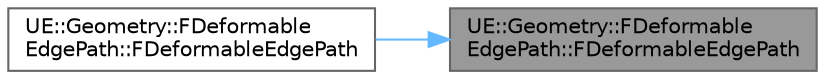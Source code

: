 digraph "UE::Geometry::FDeformableEdgePath::FDeformableEdgePath"
{
 // INTERACTIVE_SVG=YES
 // LATEX_PDF_SIZE
  bgcolor="transparent";
  edge [fontname=Helvetica,fontsize=10,labelfontname=Helvetica,labelfontsize=10];
  node [fontname=Helvetica,fontsize=10,shape=box,height=0.2,width=0.4];
  rankdir="RL";
  Node1 [id="Node000001",label="UE::Geometry::FDeformable\lEdgePath::FDeformableEdgePath",height=0.2,width=0.4,color="gray40", fillcolor="grey60", style="filled", fontcolor="black",tooltip="Constructor assumes the directed segments are ordered from tail (at index 0) to head."];
  Node1 -> Node2 [id="edge1_Node000001_Node000002",dir="back",color="steelblue1",style="solid",tooltip=" "];
  Node2 [id="Node000002",label="UE::Geometry::FDeformable\lEdgePath::FDeformableEdgePath",height=0.2,width=0.4,color="grey40", fillcolor="white", style="filled",URL="$d2/d79/classUE_1_1Geometry_1_1FDeformableEdgePath.html#a8389b1e02bccc23dd735207ecd64b7ed",tooltip=" "];
}
